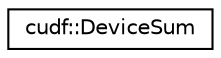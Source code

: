digraph "Graphical Class Hierarchy"
{
  edge [fontname="Helvetica",fontsize="10",labelfontname="Helvetica",labelfontsize="10"];
  node [fontname="Helvetica",fontsize="10",shape=record];
  rankdir="LR";
  Node0 [label="cudf::DeviceSum",height=0.2,width=0.4,color="black", fillcolor="white", style="filled",URL="$structcudf_1_1DeviceSum.html"];
}
